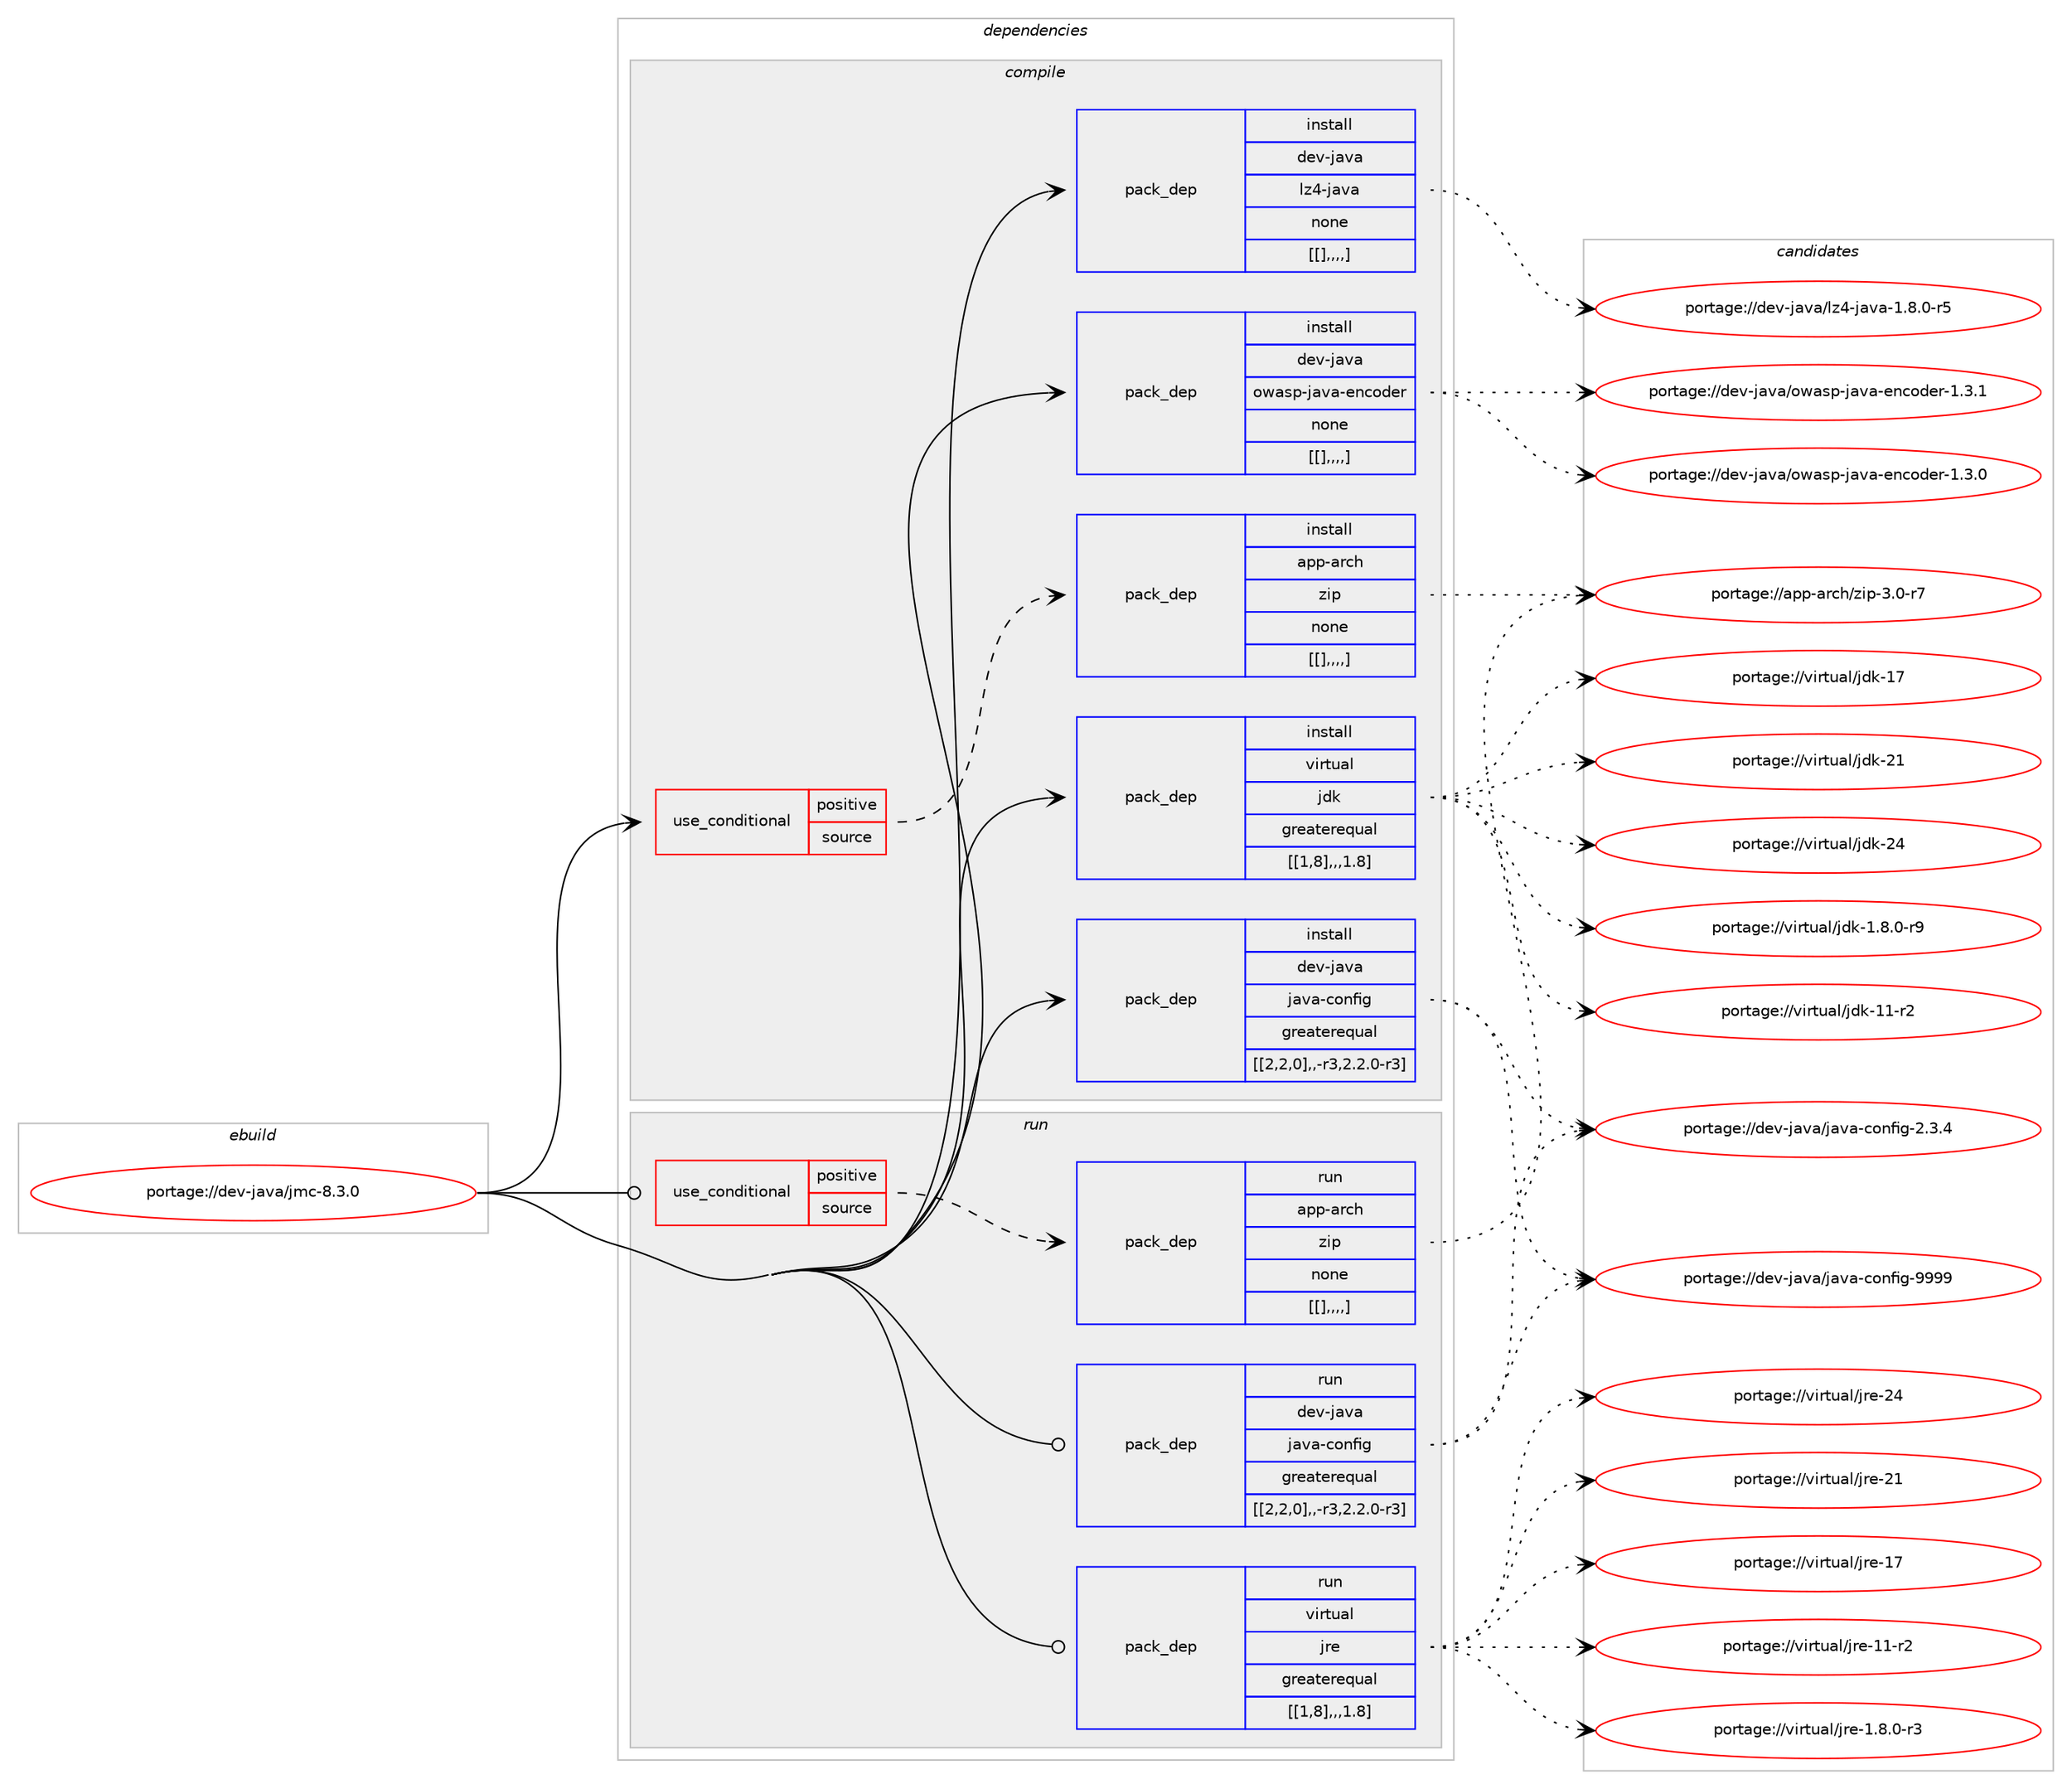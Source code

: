 digraph prolog {

# *************
# Graph options
# *************

newrank=true;
concentrate=true;
compound=true;
graph [rankdir=LR,fontname=Helvetica,fontsize=10,ranksep=1.5];#, ranksep=2.5, nodesep=0.2];
edge  [arrowhead=vee];
node  [fontname=Helvetica,fontsize=10];

# **********
# The ebuild
# **********

subgraph cluster_leftcol {
color=gray;
label=<<i>ebuild</i>>;
id [label="portage://dev-java/jmc-8.3.0", color=red, width=4, href="../dev-java/jmc-8.3.0.svg"];
}

# ****************
# The dependencies
# ****************

subgraph cluster_midcol {
color=gray;
label=<<i>dependencies</i>>;
subgraph cluster_compile {
fillcolor="#eeeeee";
style=filled;
label=<<i>compile</i>>;
subgraph cond22475 {
dependency95821 [label=<<TABLE BORDER="0" CELLBORDER="1" CELLSPACING="0" CELLPADDING="4"><TR><TD ROWSPAN="3" CELLPADDING="10">use_conditional</TD></TR><TR><TD>positive</TD></TR><TR><TD>source</TD></TR></TABLE>>, shape=none, color=red];
subgraph pack72294 {
dependency95822 [label=<<TABLE BORDER="0" CELLBORDER="1" CELLSPACING="0" CELLPADDING="4" WIDTH="220"><TR><TD ROWSPAN="6" CELLPADDING="30">pack_dep</TD></TR><TR><TD WIDTH="110">install</TD></TR><TR><TD>app-arch</TD></TR><TR><TD>zip</TD></TR><TR><TD>none</TD></TR><TR><TD>[[],,,,]</TD></TR></TABLE>>, shape=none, color=blue];
}
dependency95821:e -> dependency95822:w [weight=20,style="dashed",arrowhead="vee"];
}
id:e -> dependency95821:w [weight=20,style="solid",arrowhead="vee"];
subgraph pack72295 {
dependency95823 [label=<<TABLE BORDER="0" CELLBORDER="1" CELLSPACING="0" CELLPADDING="4" WIDTH="220"><TR><TD ROWSPAN="6" CELLPADDING="30">pack_dep</TD></TR><TR><TD WIDTH="110">install</TD></TR><TR><TD>dev-java</TD></TR><TR><TD>java-config</TD></TR><TR><TD>greaterequal</TD></TR><TR><TD>[[2,2,0],,-r3,2.2.0-r3]</TD></TR></TABLE>>, shape=none, color=blue];
}
id:e -> dependency95823:w [weight=20,style="solid",arrowhead="vee"];
subgraph pack72296 {
dependency95824 [label=<<TABLE BORDER="0" CELLBORDER="1" CELLSPACING="0" CELLPADDING="4" WIDTH="220"><TR><TD ROWSPAN="6" CELLPADDING="30">pack_dep</TD></TR><TR><TD WIDTH="110">install</TD></TR><TR><TD>dev-java</TD></TR><TR><TD>lz4-java</TD></TR><TR><TD>none</TD></TR><TR><TD>[[],,,,]</TD></TR></TABLE>>, shape=none, color=blue];
}
id:e -> dependency95824:w [weight=20,style="solid",arrowhead="vee"];
subgraph pack72297 {
dependency95825 [label=<<TABLE BORDER="0" CELLBORDER="1" CELLSPACING="0" CELLPADDING="4" WIDTH="220"><TR><TD ROWSPAN="6" CELLPADDING="30">pack_dep</TD></TR><TR><TD WIDTH="110">install</TD></TR><TR><TD>dev-java</TD></TR><TR><TD>owasp-java-encoder</TD></TR><TR><TD>none</TD></TR><TR><TD>[[],,,,]</TD></TR></TABLE>>, shape=none, color=blue];
}
id:e -> dependency95825:w [weight=20,style="solid",arrowhead="vee"];
subgraph pack72298 {
dependency95826 [label=<<TABLE BORDER="0" CELLBORDER="1" CELLSPACING="0" CELLPADDING="4" WIDTH="220"><TR><TD ROWSPAN="6" CELLPADDING="30">pack_dep</TD></TR><TR><TD WIDTH="110">install</TD></TR><TR><TD>virtual</TD></TR><TR><TD>jdk</TD></TR><TR><TD>greaterequal</TD></TR><TR><TD>[[1,8],,,1.8]</TD></TR></TABLE>>, shape=none, color=blue];
}
id:e -> dependency95826:w [weight=20,style="solid",arrowhead="vee"];
}
subgraph cluster_compileandrun {
fillcolor="#eeeeee";
style=filled;
label=<<i>compile and run</i>>;
}
subgraph cluster_run {
fillcolor="#eeeeee";
style=filled;
label=<<i>run</i>>;
subgraph cond22476 {
dependency95827 [label=<<TABLE BORDER="0" CELLBORDER="1" CELLSPACING="0" CELLPADDING="4"><TR><TD ROWSPAN="3" CELLPADDING="10">use_conditional</TD></TR><TR><TD>positive</TD></TR><TR><TD>source</TD></TR></TABLE>>, shape=none, color=red];
subgraph pack72299 {
dependency95828 [label=<<TABLE BORDER="0" CELLBORDER="1" CELLSPACING="0" CELLPADDING="4" WIDTH="220"><TR><TD ROWSPAN="6" CELLPADDING="30">pack_dep</TD></TR><TR><TD WIDTH="110">run</TD></TR><TR><TD>app-arch</TD></TR><TR><TD>zip</TD></TR><TR><TD>none</TD></TR><TR><TD>[[],,,,]</TD></TR></TABLE>>, shape=none, color=blue];
}
dependency95827:e -> dependency95828:w [weight=20,style="dashed",arrowhead="vee"];
}
id:e -> dependency95827:w [weight=20,style="solid",arrowhead="odot"];
subgraph pack72300 {
dependency95829 [label=<<TABLE BORDER="0" CELLBORDER="1" CELLSPACING="0" CELLPADDING="4" WIDTH="220"><TR><TD ROWSPAN="6" CELLPADDING="30">pack_dep</TD></TR><TR><TD WIDTH="110">run</TD></TR><TR><TD>dev-java</TD></TR><TR><TD>java-config</TD></TR><TR><TD>greaterequal</TD></TR><TR><TD>[[2,2,0],,-r3,2.2.0-r3]</TD></TR></TABLE>>, shape=none, color=blue];
}
id:e -> dependency95829:w [weight=20,style="solid",arrowhead="odot"];
subgraph pack72301 {
dependency95830 [label=<<TABLE BORDER="0" CELLBORDER="1" CELLSPACING="0" CELLPADDING="4" WIDTH="220"><TR><TD ROWSPAN="6" CELLPADDING="30">pack_dep</TD></TR><TR><TD WIDTH="110">run</TD></TR><TR><TD>virtual</TD></TR><TR><TD>jre</TD></TR><TR><TD>greaterequal</TD></TR><TR><TD>[[1,8],,,1.8]</TD></TR></TABLE>>, shape=none, color=blue];
}
id:e -> dependency95830:w [weight=20,style="solid",arrowhead="odot"];
}
}

# **************
# The candidates
# **************

subgraph cluster_choices {
rank=same;
color=gray;
label=<<i>candidates</i>>;

subgraph choice72294 {
color=black;
nodesep=1;
choice9711211245971149910447122105112455146484511455 [label="portage://app-arch/zip-3.0-r7", color=red, width=4,href="../app-arch/zip-3.0-r7.svg"];
dependency95822:e -> choice9711211245971149910447122105112455146484511455:w [style=dotted,weight="100"];
}
subgraph choice72295 {
color=black;
nodesep=1;
choice10010111845106971189747106971189745991111101021051034557575757 [label="portage://dev-java/java-config-9999", color=red, width=4,href="../dev-java/java-config-9999.svg"];
choice1001011184510697118974710697118974599111110102105103455046514652 [label="portage://dev-java/java-config-2.3.4", color=red, width=4,href="../dev-java/java-config-2.3.4.svg"];
dependency95823:e -> choice10010111845106971189747106971189745991111101021051034557575757:w [style=dotted,weight="100"];
dependency95823:e -> choice1001011184510697118974710697118974599111110102105103455046514652:w [style=dotted,weight="100"];
}
subgraph choice72296 {
color=black;
nodesep=1;
choice10010111845106971189747108122524510697118974549465646484511453 [label="portage://dev-java/lz4-java-1.8.0-r5", color=red, width=4,href="../dev-java/lz4-java-1.8.0-r5.svg"];
dependency95824:e -> choice10010111845106971189747108122524510697118974549465646484511453:w [style=dotted,weight="100"];
}
subgraph choice72297 {
color=black;
nodesep=1;
choice10010111845106971189747111119971151124510697118974510111099111100101114454946514649 [label="portage://dev-java/owasp-java-encoder-1.3.1", color=red, width=4,href="../dev-java/owasp-java-encoder-1.3.1.svg"];
choice10010111845106971189747111119971151124510697118974510111099111100101114454946514648 [label="portage://dev-java/owasp-java-encoder-1.3.0", color=red, width=4,href="../dev-java/owasp-java-encoder-1.3.0.svg"];
dependency95825:e -> choice10010111845106971189747111119971151124510697118974510111099111100101114454946514649:w [style=dotted,weight="100"];
dependency95825:e -> choice10010111845106971189747111119971151124510697118974510111099111100101114454946514648:w [style=dotted,weight="100"];
}
subgraph choice72298 {
color=black;
nodesep=1;
choice1181051141161179710847106100107455052 [label="portage://virtual/jdk-24", color=red, width=4,href="../virtual/jdk-24.svg"];
choice1181051141161179710847106100107455049 [label="portage://virtual/jdk-21", color=red, width=4,href="../virtual/jdk-21.svg"];
choice1181051141161179710847106100107454955 [label="portage://virtual/jdk-17", color=red, width=4,href="../virtual/jdk-17.svg"];
choice11810511411611797108471061001074549494511450 [label="portage://virtual/jdk-11-r2", color=red, width=4,href="../virtual/jdk-11-r2.svg"];
choice11810511411611797108471061001074549465646484511457 [label="portage://virtual/jdk-1.8.0-r9", color=red, width=4,href="../virtual/jdk-1.8.0-r9.svg"];
dependency95826:e -> choice1181051141161179710847106100107455052:w [style=dotted,weight="100"];
dependency95826:e -> choice1181051141161179710847106100107455049:w [style=dotted,weight="100"];
dependency95826:e -> choice1181051141161179710847106100107454955:w [style=dotted,weight="100"];
dependency95826:e -> choice11810511411611797108471061001074549494511450:w [style=dotted,weight="100"];
dependency95826:e -> choice11810511411611797108471061001074549465646484511457:w [style=dotted,weight="100"];
}
subgraph choice72299 {
color=black;
nodesep=1;
choice9711211245971149910447122105112455146484511455 [label="portage://app-arch/zip-3.0-r7", color=red, width=4,href="../app-arch/zip-3.0-r7.svg"];
dependency95828:e -> choice9711211245971149910447122105112455146484511455:w [style=dotted,weight="100"];
}
subgraph choice72300 {
color=black;
nodesep=1;
choice10010111845106971189747106971189745991111101021051034557575757 [label="portage://dev-java/java-config-9999", color=red, width=4,href="../dev-java/java-config-9999.svg"];
choice1001011184510697118974710697118974599111110102105103455046514652 [label="portage://dev-java/java-config-2.3.4", color=red, width=4,href="../dev-java/java-config-2.3.4.svg"];
dependency95829:e -> choice10010111845106971189747106971189745991111101021051034557575757:w [style=dotted,weight="100"];
dependency95829:e -> choice1001011184510697118974710697118974599111110102105103455046514652:w [style=dotted,weight="100"];
}
subgraph choice72301 {
color=black;
nodesep=1;
choice1181051141161179710847106114101455052 [label="portage://virtual/jre-24", color=red, width=4,href="../virtual/jre-24.svg"];
choice1181051141161179710847106114101455049 [label="portage://virtual/jre-21", color=red, width=4,href="../virtual/jre-21.svg"];
choice1181051141161179710847106114101454955 [label="portage://virtual/jre-17", color=red, width=4,href="../virtual/jre-17.svg"];
choice11810511411611797108471061141014549494511450 [label="portage://virtual/jre-11-r2", color=red, width=4,href="../virtual/jre-11-r2.svg"];
choice11810511411611797108471061141014549465646484511451 [label="portage://virtual/jre-1.8.0-r3", color=red, width=4,href="../virtual/jre-1.8.0-r3.svg"];
dependency95830:e -> choice1181051141161179710847106114101455052:w [style=dotted,weight="100"];
dependency95830:e -> choice1181051141161179710847106114101455049:w [style=dotted,weight="100"];
dependency95830:e -> choice1181051141161179710847106114101454955:w [style=dotted,weight="100"];
dependency95830:e -> choice11810511411611797108471061141014549494511450:w [style=dotted,weight="100"];
dependency95830:e -> choice11810511411611797108471061141014549465646484511451:w [style=dotted,weight="100"];
}
}

}
